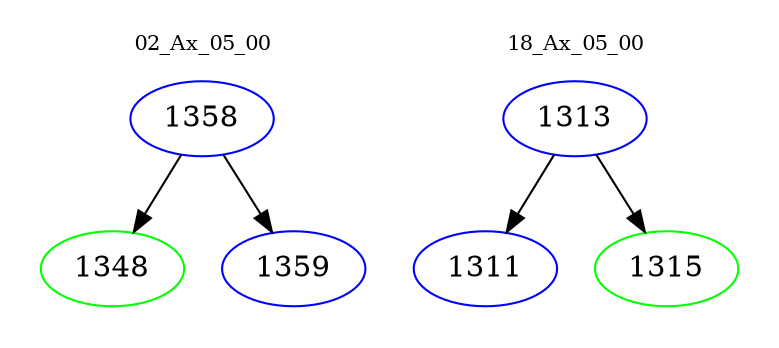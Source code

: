 digraph{
subgraph cluster_0 {
color = white
label = "02_Ax_05_00";
fontsize=10;
T0_1358 [label="1358", color="blue"]
T0_1358 -> T0_1348 [color="black"]
T0_1348 [label="1348", color="green"]
T0_1358 -> T0_1359 [color="black"]
T0_1359 [label="1359", color="blue"]
}
subgraph cluster_1 {
color = white
label = "18_Ax_05_00";
fontsize=10;
T1_1313 [label="1313", color="blue"]
T1_1313 -> T1_1311 [color="black"]
T1_1311 [label="1311", color="blue"]
T1_1313 -> T1_1315 [color="black"]
T1_1315 [label="1315", color="green"]
}
}

